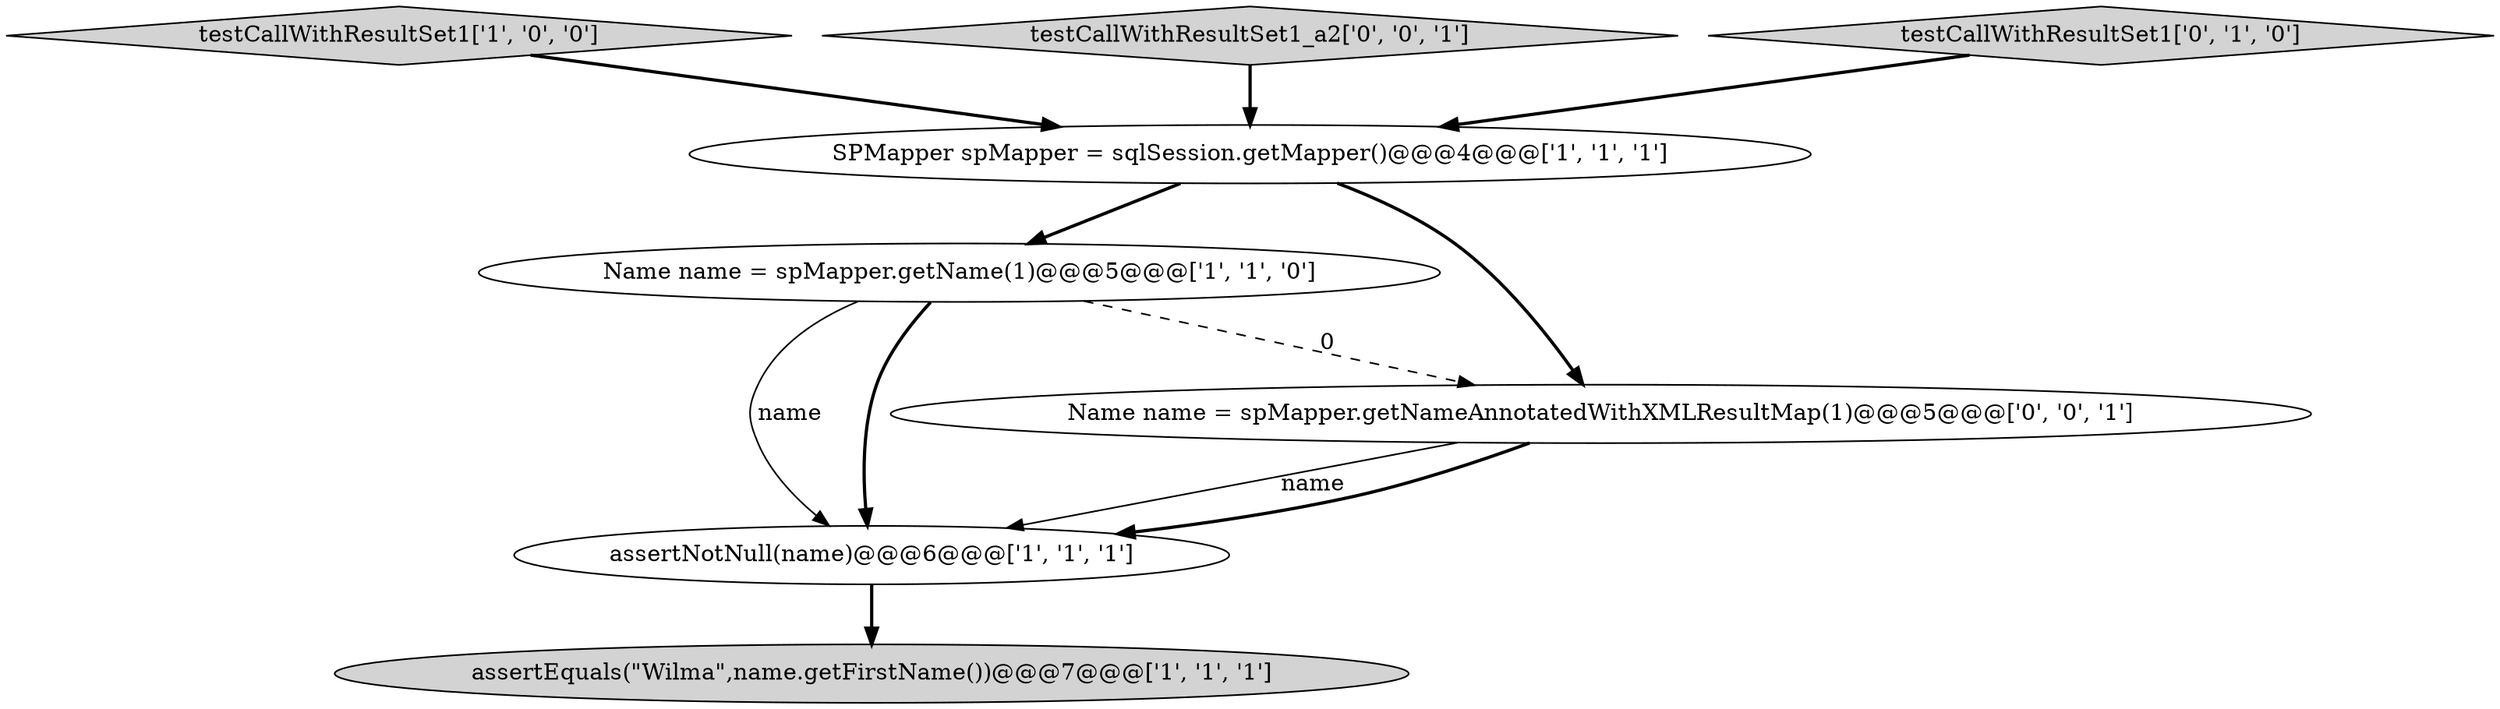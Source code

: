 digraph {
0 [style = filled, label = "assertNotNull(name)@@@6@@@['1', '1', '1']", fillcolor = white, shape = ellipse image = "AAA0AAABBB1BBB"];
3 [style = filled, label = "testCallWithResultSet1['1', '0', '0']", fillcolor = lightgray, shape = diamond image = "AAA0AAABBB1BBB"];
4 [style = filled, label = "Name name = spMapper.getName(1)@@@5@@@['1', '1', '0']", fillcolor = white, shape = ellipse image = "AAA0AAABBB1BBB"];
1 [style = filled, label = "assertEquals(\"Wilma\",name.getFirstName())@@@7@@@['1', '1', '1']", fillcolor = lightgray, shape = ellipse image = "AAA0AAABBB1BBB"];
7 [style = filled, label = "testCallWithResultSet1_a2['0', '0', '1']", fillcolor = lightgray, shape = diamond image = "AAA0AAABBB3BBB"];
6 [style = filled, label = "Name name = spMapper.getNameAnnotatedWithXMLResultMap(1)@@@5@@@['0', '0', '1']", fillcolor = white, shape = ellipse image = "AAA0AAABBB3BBB"];
2 [style = filled, label = "SPMapper spMapper = sqlSession.getMapper()@@@4@@@['1', '1', '1']", fillcolor = white, shape = ellipse image = "AAA0AAABBB1BBB"];
5 [style = filled, label = "testCallWithResultSet1['0', '1', '0']", fillcolor = lightgray, shape = diamond image = "AAA0AAABBB2BBB"];
5->2 [style = bold, label=""];
6->0 [style = solid, label="name"];
6->0 [style = bold, label=""];
4->0 [style = solid, label="name"];
3->2 [style = bold, label=""];
4->6 [style = dashed, label="0"];
2->4 [style = bold, label=""];
7->2 [style = bold, label=""];
0->1 [style = bold, label=""];
2->6 [style = bold, label=""];
4->0 [style = bold, label=""];
}

